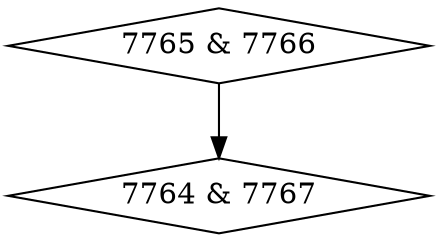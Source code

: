 digraph {
0 [label = "7764 & 7767", shape = diamond];
1 [label = "7765 & 7766", shape = diamond];
1->0;
}
